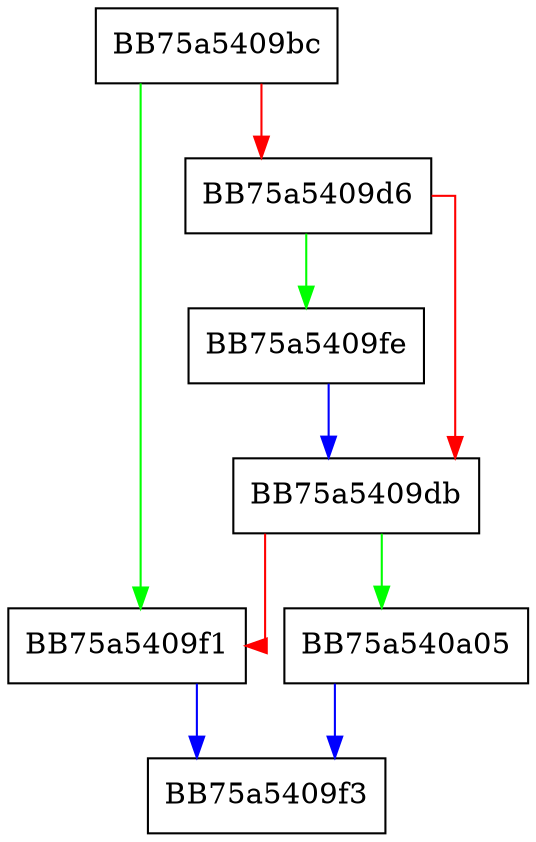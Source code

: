 digraph Hook___add_vfo_object_ex {
  node [shape="box"];
  graph [splines=ortho];
  BB75a5409bc -> BB75a5409f1 [color="green"];
  BB75a5409bc -> BB75a5409d6 [color="red"];
  BB75a5409d6 -> BB75a5409fe [color="green"];
  BB75a5409d6 -> BB75a5409db [color="red"];
  BB75a5409db -> BB75a540a05 [color="green"];
  BB75a5409db -> BB75a5409f1 [color="red"];
  BB75a5409f1 -> BB75a5409f3 [color="blue"];
  BB75a5409fe -> BB75a5409db [color="blue"];
  BB75a540a05 -> BB75a5409f3 [color="blue"];
}